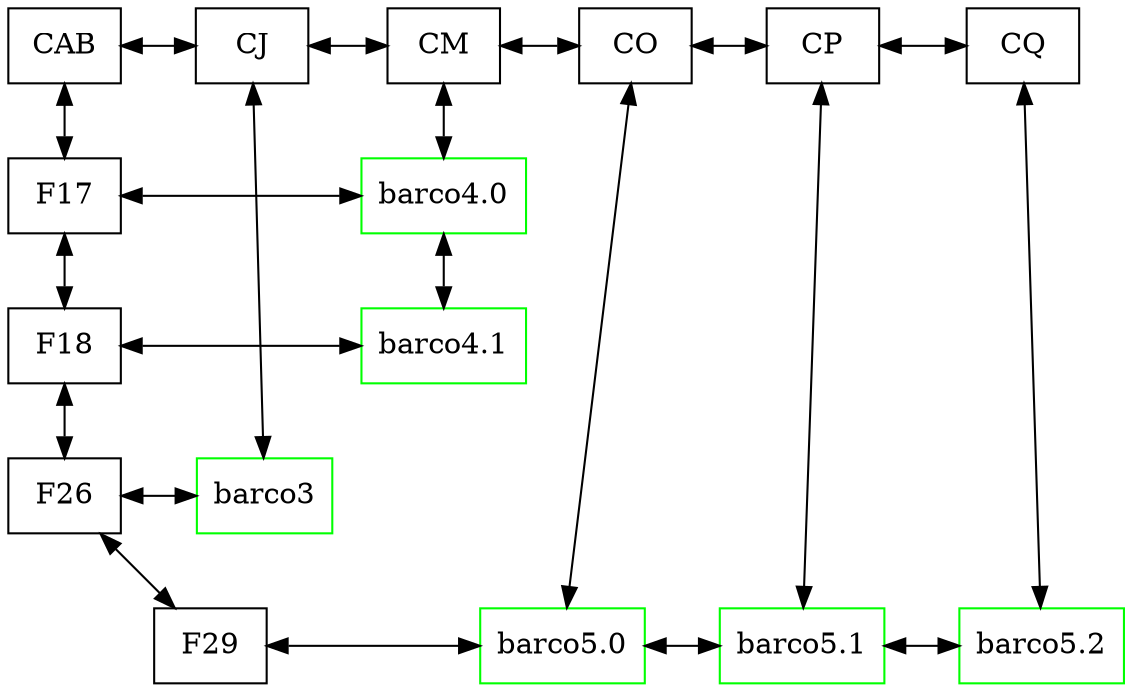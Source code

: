 digraph{
rankdir=TB;
node [shape=rectangle];
graph[ nodesep = 0.5];
CAB -> CJ[dir=both];
CAB -> F17[dir=both];
F17->F18[dir=both];
F18->F26[dir=both];
F26->F29[dir=both];
CJ->CM[dir=both];
CM->CO[dir=both];
CO->CP[dir=both];
CP->CQ[dir=both];
F17->"barco4.0"[constraint=false, dir=both];
"barco4.0"[color=green]
F18->"barco4.1"[constraint=false, dir=both];
"barco4.1"[color=green]
F26->barco3[constraint=false, dir=both];
barco3[color=green]
F29->"barco5.0"[dir=both];
"barco5.0"->"barco5.1"[dir=both];
"barco5.0"[color=green]
"barco5.1"->"barco5.2"[dir=both];
"barco5.1"[color=green]
"barco5.2"[color=green]
CJ->barco3[dir=both];
CM->"barco4.0"[dir=both];
"barco4.0"->"barco4.1"[dir=both];
CO->"barco5.0"[dir=both];
CP->"barco5.1"[dir=both];
CQ->"barco5.2"[dir=both];
 { rank=same; CAB CJ CM CO CP CQ }
 { rank=same; F17 "barco4.0" }
 { rank=same; F18 "barco4.1" }
 { rank=same; F26 barco3 }
 { rank=same; F29 "barco5.0" "barco5.1" "barco5.2" }
}